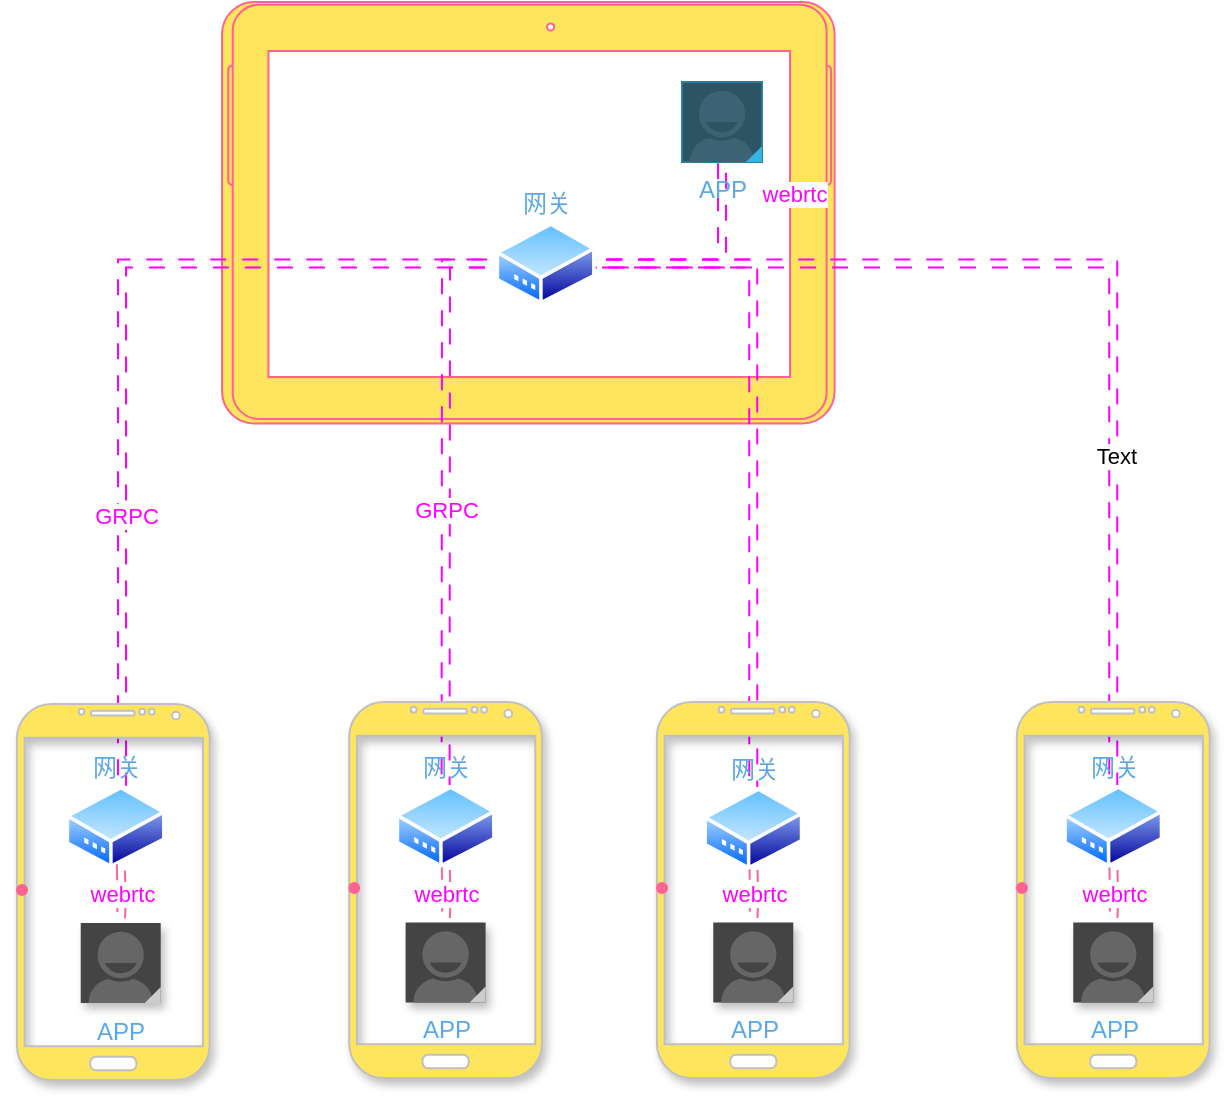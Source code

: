 <mxfile version="24.6.4" type="github">
  <diagram name="第 1 页" id="qJUk2OqxJq6HmsppOkG_">
    <mxGraphModel dx="1434" dy="746" grid="1" gridSize="10" guides="1" tooltips="1" connect="1" arrows="1" fold="1" page="1" pageScale="1" pageWidth="827" pageHeight="1169" math="0" shadow="0">
      <root>
        <mxCell id="0" />
        <mxCell id="1" parent="0" />
        <mxCell id="OXSWfIvrHuzwoe7wkz2I-1" value="" style="verticalLabelPosition=bottom;verticalAlign=top;html=1;shadow=0;dashed=0;strokeWidth=1;shape=mxgraph.android.tab2;strokeColor=#FF6392;direction=north;labelBackgroundColor=none;fillColor=#FFE45E;fontColor=#5AA9E6;" parent="1" vertex="1">
          <mxGeometry x="200" y="140" width="306.31" height="210.75" as="geometry" />
        </mxCell>
        <mxCell id="OXSWfIvrHuzwoe7wkz2I-4" value="" style="edgeStyle=orthogonalEdgeStyle;rounded=0;orthogonalLoop=1;jettySize=auto;html=1;flowAnimation=1;labelBackgroundColor=none;strokeColor=#FF00FF;fontColor=default;shape=link;" parent="1" source="OXSWfIvrHuzwoe7wkz2I-2" target="OXSWfIvrHuzwoe7wkz2I-3" edge="1">
          <mxGeometry relative="1" as="geometry" />
        </mxCell>
        <mxCell id="ZqZ6sxTz-8CIvuPvBLW2-2" value="webrtc" style="edgeLabel;html=1;align=center;verticalAlign=middle;resizable=0;points=[];fontColor=#FF00FF;" parent="OXSWfIvrHuzwoe7wkz2I-4" vertex="1" connectable="0">
          <mxGeometry x="0.687" relative="1" as="geometry">
            <mxPoint x="36" y="-2" as="offset" />
          </mxGeometry>
        </mxCell>
        <mxCell id="LB2-UAuLXTBXHfpMjbBP-14" value="" style="edgeStyle=orthogonalEdgeStyle;shape=link;rounded=0;orthogonalLoop=1;jettySize=auto;html=1;flowAnimation=1;strokeColor=#FF00FF;" edge="1" parent="1" source="OXSWfIvrHuzwoe7wkz2I-2" target="LB2-UAuLXTBXHfpMjbBP-13">
          <mxGeometry relative="1" as="geometry">
            <Array as="points">
              <mxPoint x="150" y="271" />
            </Array>
          </mxGeometry>
        </mxCell>
        <mxCell id="LB2-UAuLXTBXHfpMjbBP-21" value="GRPC" style="edgeLabel;html=1;align=center;verticalAlign=middle;resizable=0;points=[];fontColor=#FF00FF;" vertex="1" connectable="0" parent="LB2-UAuLXTBXHfpMjbBP-14">
          <mxGeometry x="-0.189" y="-3" relative="1" as="geometry">
            <mxPoint x="-4" y="129" as="offset" />
          </mxGeometry>
        </mxCell>
        <mxCell id="LB2-UAuLXTBXHfpMjbBP-19" value="" style="edgeStyle=orthogonalEdgeStyle;shape=link;rounded=0;orthogonalLoop=1;jettySize=auto;html=1;flowAnimation=1;strokeColor=#FF00FF;" edge="1" parent="1" source="OXSWfIvrHuzwoe7wkz2I-2" target="LB2-UAuLXTBXHfpMjbBP-18">
          <mxGeometry relative="1" as="geometry">
            <Array as="points">
              <mxPoint x="312" y="271" />
            </Array>
          </mxGeometry>
        </mxCell>
        <mxCell id="LB2-UAuLXTBXHfpMjbBP-20" value="GRPC" style="edgeLabel;html=1;align=center;verticalAlign=middle;resizable=0;points=[];fontColor=#FF00FF;" vertex="1" connectable="0" parent="LB2-UAuLXTBXHfpMjbBP-19">
          <mxGeometry x="0.513" y="1" relative="1" as="geometry">
            <mxPoint x="-1" y="-68" as="offset" />
          </mxGeometry>
        </mxCell>
        <mxCell id="LB2-UAuLXTBXHfpMjbBP-35" value="" style="edgeStyle=orthogonalEdgeStyle;shape=link;rounded=0;orthogonalLoop=1;jettySize=auto;html=1;strokeColor=#FF00FF;flowAnimation=1;" edge="1" parent="1" source="OXSWfIvrHuzwoe7wkz2I-2" target="LB2-UAuLXTBXHfpMjbBP-34">
          <mxGeometry relative="1" as="geometry" />
        </mxCell>
        <mxCell id="LB2-UAuLXTBXHfpMjbBP-37" value="" style="edgeStyle=orthogonalEdgeStyle;shape=link;rounded=0;orthogonalLoop=1;jettySize=auto;html=1;flowAnimation=1;strokeColor=#FF00FF;" edge="1" parent="1" source="OXSWfIvrHuzwoe7wkz2I-2" target="LB2-UAuLXTBXHfpMjbBP-36">
          <mxGeometry relative="1" as="geometry" />
        </mxCell>
        <mxCell id="LB2-UAuLXTBXHfpMjbBP-38" value="Text" style="edgeLabel;html=1;align=center;verticalAlign=middle;resizable=0;points=[];" vertex="1" connectable="0" parent="LB2-UAuLXTBXHfpMjbBP-37">
          <mxGeometry x="0.367" y="1" relative="1" as="geometry">
            <mxPoint as="offset" />
          </mxGeometry>
        </mxCell>
        <mxCell id="OXSWfIvrHuzwoe7wkz2I-2" value="网关" style="image;aspect=fixed;perimeter=ellipsePerimeter;html=1;align=center;shadow=0;dashed=0;spacingTop=3;image=img/lib/active_directory/modem.svg;labelBackgroundColor=none;fillColor=#FFE45E;strokeColor=#FF6392;fontColor=#5AA9E6;labelPosition=center;verticalLabelPosition=top;verticalAlign=bottom;" parent="1" vertex="1">
          <mxGeometry x="336.8" y="250" width="50" height="41.5" as="geometry" />
        </mxCell>
        <mxCell id="OXSWfIvrHuzwoe7wkz2I-3" value="APP" style="verticalLabelPosition=bottom;verticalAlign=top;html=1;shadow=0;dashed=0;strokeWidth=1;shape=mxgraph.android.contact_badge_focused;sketch=0;labelBackgroundColor=none;fillColor=#FFE45E;strokeColor=#FF6392;fontColor=#5AA9E6;" parent="1" vertex="1">
          <mxGeometry x="430" y="180" width="40" height="40" as="geometry" />
        </mxCell>
        <mxCell id="RgBnaH0uV-x38aNaTd1q-1" value="" style="verticalLabelPosition=bottom;verticalAlign=top;html=1;shadow=1;dashed=0;strokeWidth=1;shape=mxgraph.android.phone2;strokeColor=#c0c0c0;fontColor=#5AA9E6;fillColor=#FFE45E;" parent="1" vertex="1">
          <mxGeometry x="97.44" y="491" width="96.4" height="188" as="geometry" />
        </mxCell>
        <mxCell id="RgBnaH0uV-x38aNaTd1q-5" value="" style="shape=waypoint;sketch=0;size=6;pointerEvents=1;points=[];fillColor=#FFE45E;resizable=0;rotatable=0;perimeter=centerPerimeter;snapToPoint=1;verticalAlign=top;strokeColor=#FF6392;fontColor=#5AA9E6;shadow=0;dashed=0;strokeWidth=1;labelBackgroundColor=none;" parent="1" vertex="1">
          <mxGeometry x="90.005" y="574" width="20" height="20" as="geometry" />
        </mxCell>
        <mxCell id="LB2-UAuLXTBXHfpMjbBP-1" value="" style="verticalLabelPosition=bottom;verticalAlign=top;html=1;shadow=1;dashed=0;strokeWidth=1;shape=mxgraph.android.phone2;strokeColor=#c0c0c0;fontColor=#5AA9E6;fillColor=#FFE45E;" vertex="1" parent="1">
          <mxGeometry x="263.6" y="490" width="96.4" height="188" as="geometry" />
        </mxCell>
        <mxCell id="LB2-UAuLXTBXHfpMjbBP-2" value="" style="edgeStyle=orthogonalEdgeStyle;rounded=0;orthogonalLoop=1;jettySize=auto;html=1;strokeColor=#FF6392;fontColor=#5AA9E6;fillColor=#FFE45E;shape=link;flowAnimation=1;" edge="1" target="LB2-UAuLXTBXHfpMjbBP-5" parent="1">
          <mxGeometry relative="1" as="geometry">
            <mxPoint x="311.8" y="568.75" as="sourcePoint" />
          </mxGeometry>
        </mxCell>
        <mxCell id="LB2-UAuLXTBXHfpMjbBP-3" value="webrtc" style="edgeLabel;html=1;align=center;verticalAlign=middle;resizable=0;points=[];fontColor=#FF00FF;" vertex="1" connectable="0" parent="LB2-UAuLXTBXHfpMjbBP-2">
          <mxGeometry x="-0.135" relative="1" as="geometry">
            <mxPoint y="3" as="offset" />
          </mxGeometry>
        </mxCell>
        <mxCell id="LB2-UAuLXTBXHfpMjbBP-5" value="APP" style="verticalLabelPosition=bottom;verticalAlign=top;html=1;shadow=1;dashed=0;strokeWidth=1;shape=mxgraph.android.contact_badge_normal;sketch=0;strokeColor=#FF6392;fontColor=#5AA9E6;fillColor=#FFE45E;" vertex="1" parent="1">
          <mxGeometry x="291.8" y="600.25" width="40" height="40" as="geometry" />
        </mxCell>
        <mxCell id="LB2-UAuLXTBXHfpMjbBP-6" value="" style="shape=waypoint;sketch=0;size=6;pointerEvents=1;points=[];fillColor=#FFE45E;resizable=0;rotatable=0;perimeter=centerPerimeter;snapToPoint=1;verticalAlign=top;strokeColor=#FF6392;fontColor=#5AA9E6;shadow=0;dashed=0;strokeWidth=1;labelBackgroundColor=none;" vertex="1" parent="1">
          <mxGeometry x="256.165" y="573" width="20" height="20" as="geometry" />
        </mxCell>
        <mxCell id="LB2-UAuLXTBXHfpMjbBP-13" value="网关" style="image;aspect=fixed;perimeter=ellipsePerimeter;html=1;align=center;shadow=0;dashed=0;spacingTop=3;image=img/lib/active_directory/modem.svg;labelBackgroundColor=none;fillColor=#FFE45E;strokeColor=#FF6392;fontColor=#5AA9E6;labelPosition=center;verticalLabelPosition=top;verticalAlign=bottom;" vertex="1" parent="1">
          <mxGeometry x="121.8" y="531.75" width="50" height="41.5" as="geometry" />
        </mxCell>
        <mxCell id="LB2-UAuLXTBXHfpMjbBP-15" value="APP" style="verticalLabelPosition=bottom;verticalAlign=top;html=1;shadow=1;dashed=0;strokeWidth=1;shape=mxgraph.android.contact_badge_normal;sketch=0;strokeColor=#FF6392;fontColor=#5AA9E6;fillColor=#FFE45E;" vertex="1" parent="1">
          <mxGeometry x="129.36" y="600.5" width="40" height="40" as="geometry" />
        </mxCell>
        <mxCell id="LB2-UAuLXTBXHfpMjbBP-16" value="" style="edgeStyle=orthogonalEdgeStyle;rounded=0;orthogonalLoop=1;jettySize=auto;html=1;strokeColor=#FF6392;fontColor=#5AA9E6;fillColor=#FFE45E;shape=link;flowAnimation=1;" edge="1" target="LB2-UAuLXTBXHfpMjbBP-15" parent="1">
          <mxGeometry relative="1" as="geometry">
            <mxPoint x="149.36" y="569" as="sourcePoint" />
          </mxGeometry>
        </mxCell>
        <mxCell id="LB2-UAuLXTBXHfpMjbBP-17" value="webrtc" style="edgeLabel;html=1;align=center;verticalAlign=middle;resizable=0;points=[];fontColor=#FF00FF;" vertex="1" connectable="0" parent="LB2-UAuLXTBXHfpMjbBP-16">
          <mxGeometry x="-0.135" relative="1" as="geometry">
            <mxPoint y="3" as="offset" />
          </mxGeometry>
        </mxCell>
        <mxCell id="LB2-UAuLXTBXHfpMjbBP-18" value="网关" style="image;aspect=fixed;perimeter=ellipsePerimeter;html=1;align=center;shadow=0;dashed=0;spacingTop=3;image=img/lib/active_directory/modem.svg;labelBackgroundColor=none;fillColor=#FFE45E;strokeColor=#FF6392;fontColor=#5AA9E6;labelPosition=center;verticalLabelPosition=top;verticalAlign=bottom;" vertex="1" parent="1">
          <mxGeometry x="286.8" y="531.5" width="50" height="41.5" as="geometry" />
        </mxCell>
        <mxCell id="LB2-UAuLXTBXHfpMjbBP-22" value="" style="verticalLabelPosition=bottom;verticalAlign=top;html=1;shadow=1;dashed=0;strokeWidth=1;shape=mxgraph.android.phone2;strokeColor=#c0c0c0;fontColor=#5AA9E6;fillColor=#FFE45E;" vertex="1" parent="1">
          <mxGeometry x="417.44" y="490" width="96.4" height="188" as="geometry" />
        </mxCell>
        <mxCell id="LB2-UAuLXTBXHfpMjbBP-23" value="" style="edgeStyle=orthogonalEdgeStyle;rounded=0;orthogonalLoop=1;jettySize=auto;html=1;strokeColor=#FF6392;fontColor=#5AA9E6;fillColor=#FFE45E;shape=link;flowAnimation=1;" edge="1" target="LB2-UAuLXTBXHfpMjbBP-25" parent="1">
          <mxGeometry relative="1" as="geometry">
            <mxPoint x="465.64" y="568.75" as="sourcePoint" />
          </mxGeometry>
        </mxCell>
        <mxCell id="LB2-UAuLXTBXHfpMjbBP-24" value="webrtc" style="edgeLabel;html=1;align=center;verticalAlign=middle;resizable=0;points=[];fontColor=#FF00FF;" vertex="1" connectable="0" parent="LB2-UAuLXTBXHfpMjbBP-23">
          <mxGeometry x="-0.135" relative="1" as="geometry">
            <mxPoint y="3" as="offset" />
          </mxGeometry>
        </mxCell>
        <mxCell id="LB2-UAuLXTBXHfpMjbBP-25" value="APP" style="verticalLabelPosition=bottom;verticalAlign=top;html=1;shadow=1;dashed=0;strokeWidth=1;shape=mxgraph.android.contact_badge_normal;sketch=0;strokeColor=#FF6392;fontColor=#5AA9E6;fillColor=#FFE45E;" vertex="1" parent="1">
          <mxGeometry x="445.64" y="600.25" width="40" height="40" as="geometry" />
        </mxCell>
        <mxCell id="LB2-UAuLXTBXHfpMjbBP-26" value="" style="shape=waypoint;sketch=0;size=6;pointerEvents=1;points=[];fillColor=#FFE45E;resizable=0;rotatable=0;perimeter=centerPerimeter;snapToPoint=1;verticalAlign=top;strokeColor=#FF6392;fontColor=#5AA9E6;shadow=0;dashed=0;strokeWidth=1;labelBackgroundColor=none;" vertex="1" parent="1">
          <mxGeometry x="410.005" y="573" width="20" height="20" as="geometry" />
        </mxCell>
        <mxCell id="LB2-UAuLXTBXHfpMjbBP-28" value="" style="verticalLabelPosition=bottom;verticalAlign=top;html=1;shadow=1;dashed=0;strokeWidth=1;shape=mxgraph.android.phone2;strokeColor=#c0c0c0;fontColor=#5AA9E6;fillColor=#FFE45E;" vertex="1" parent="1">
          <mxGeometry x="597.43" y="490" width="96.4" height="188" as="geometry" />
        </mxCell>
        <mxCell id="LB2-UAuLXTBXHfpMjbBP-29" value="" style="edgeStyle=orthogonalEdgeStyle;rounded=0;orthogonalLoop=1;jettySize=auto;html=1;strokeColor=#FF6392;fontColor=#5AA9E6;fillColor=#FFE45E;shape=link;flowAnimation=1;" edge="1" target="LB2-UAuLXTBXHfpMjbBP-31" parent="1">
          <mxGeometry relative="1" as="geometry">
            <mxPoint x="645.63" y="568.75" as="sourcePoint" />
          </mxGeometry>
        </mxCell>
        <mxCell id="LB2-UAuLXTBXHfpMjbBP-30" value="webrtc" style="edgeLabel;html=1;align=center;verticalAlign=middle;resizable=0;points=[];fontColor=#FF00FF;" vertex="1" connectable="0" parent="LB2-UAuLXTBXHfpMjbBP-29">
          <mxGeometry x="-0.135" relative="1" as="geometry">
            <mxPoint y="3" as="offset" />
          </mxGeometry>
        </mxCell>
        <mxCell id="LB2-UAuLXTBXHfpMjbBP-31" value="APP" style="verticalLabelPosition=bottom;verticalAlign=top;html=1;shadow=1;dashed=0;strokeWidth=1;shape=mxgraph.android.contact_badge_normal;sketch=0;strokeColor=#FF6392;fontColor=#5AA9E6;fillColor=#FFE45E;" vertex="1" parent="1">
          <mxGeometry x="625.63" y="600.25" width="40" height="40" as="geometry" />
        </mxCell>
        <mxCell id="LB2-UAuLXTBXHfpMjbBP-32" value="" style="shape=waypoint;sketch=0;size=6;pointerEvents=1;points=[];fillColor=#FFE45E;resizable=0;rotatable=0;perimeter=centerPerimeter;snapToPoint=1;verticalAlign=top;strokeColor=#FF6392;fontColor=#5AA9E6;shadow=0;dashed=0;strokeWidth=1;labelBackgroundColor=none;" vertex="1" parent="1">
          <mxGeometry x="589.995" y="573" width="20" height="20" as="geometry" />
        </mxCell>
        <mxCell id="LB2-UAuLXTBXHfpMjbBP-34" value="网关" style="image;aspect=fixed;perimeter=ellipsePerimeter;html=1;align=center;shadow=0;dashed=0;spacingTop=3;image=img/lib/active_directory/modem.svg;labelBackgroundColor=none;fillColor=#FFE45E;strokeColor=#FF6392;fontColor=#5AA9E6;labelPosition=center;verticalLabelPosition=top;verticalAlign=bottom;" vertex="1" parent="1">
          <mxGeometry x="440.64" y="532.5" width="50" height="41.5" as="geometry" />
        </mxCell>
        <mxCell id="LB2-UAuLXTBXHfpMjbBP-36" value="网关" style="image;aspect=fixed;perimeter=ellipsePerimeter;html=1;align=center;shadow=0;dashed=0;spacingTop=3;image=img/lib/active_directory/modem.svg;labelBackgroundColor=none;fillColor=#FFE45E;strokeColor=#FF6392;fontColor=#5AA9E6;labelPosition=center;verticalLabelPosition=top;verticalAlign=bottom;" vertex="1" parent="1">
          <mxGeometry x="620.63" y="531.5" width="50" height="41.5" as="geometry" />
        </mxCell>
      </root>
    </mxGraphModel>
  </diagram>
</mxfile>
